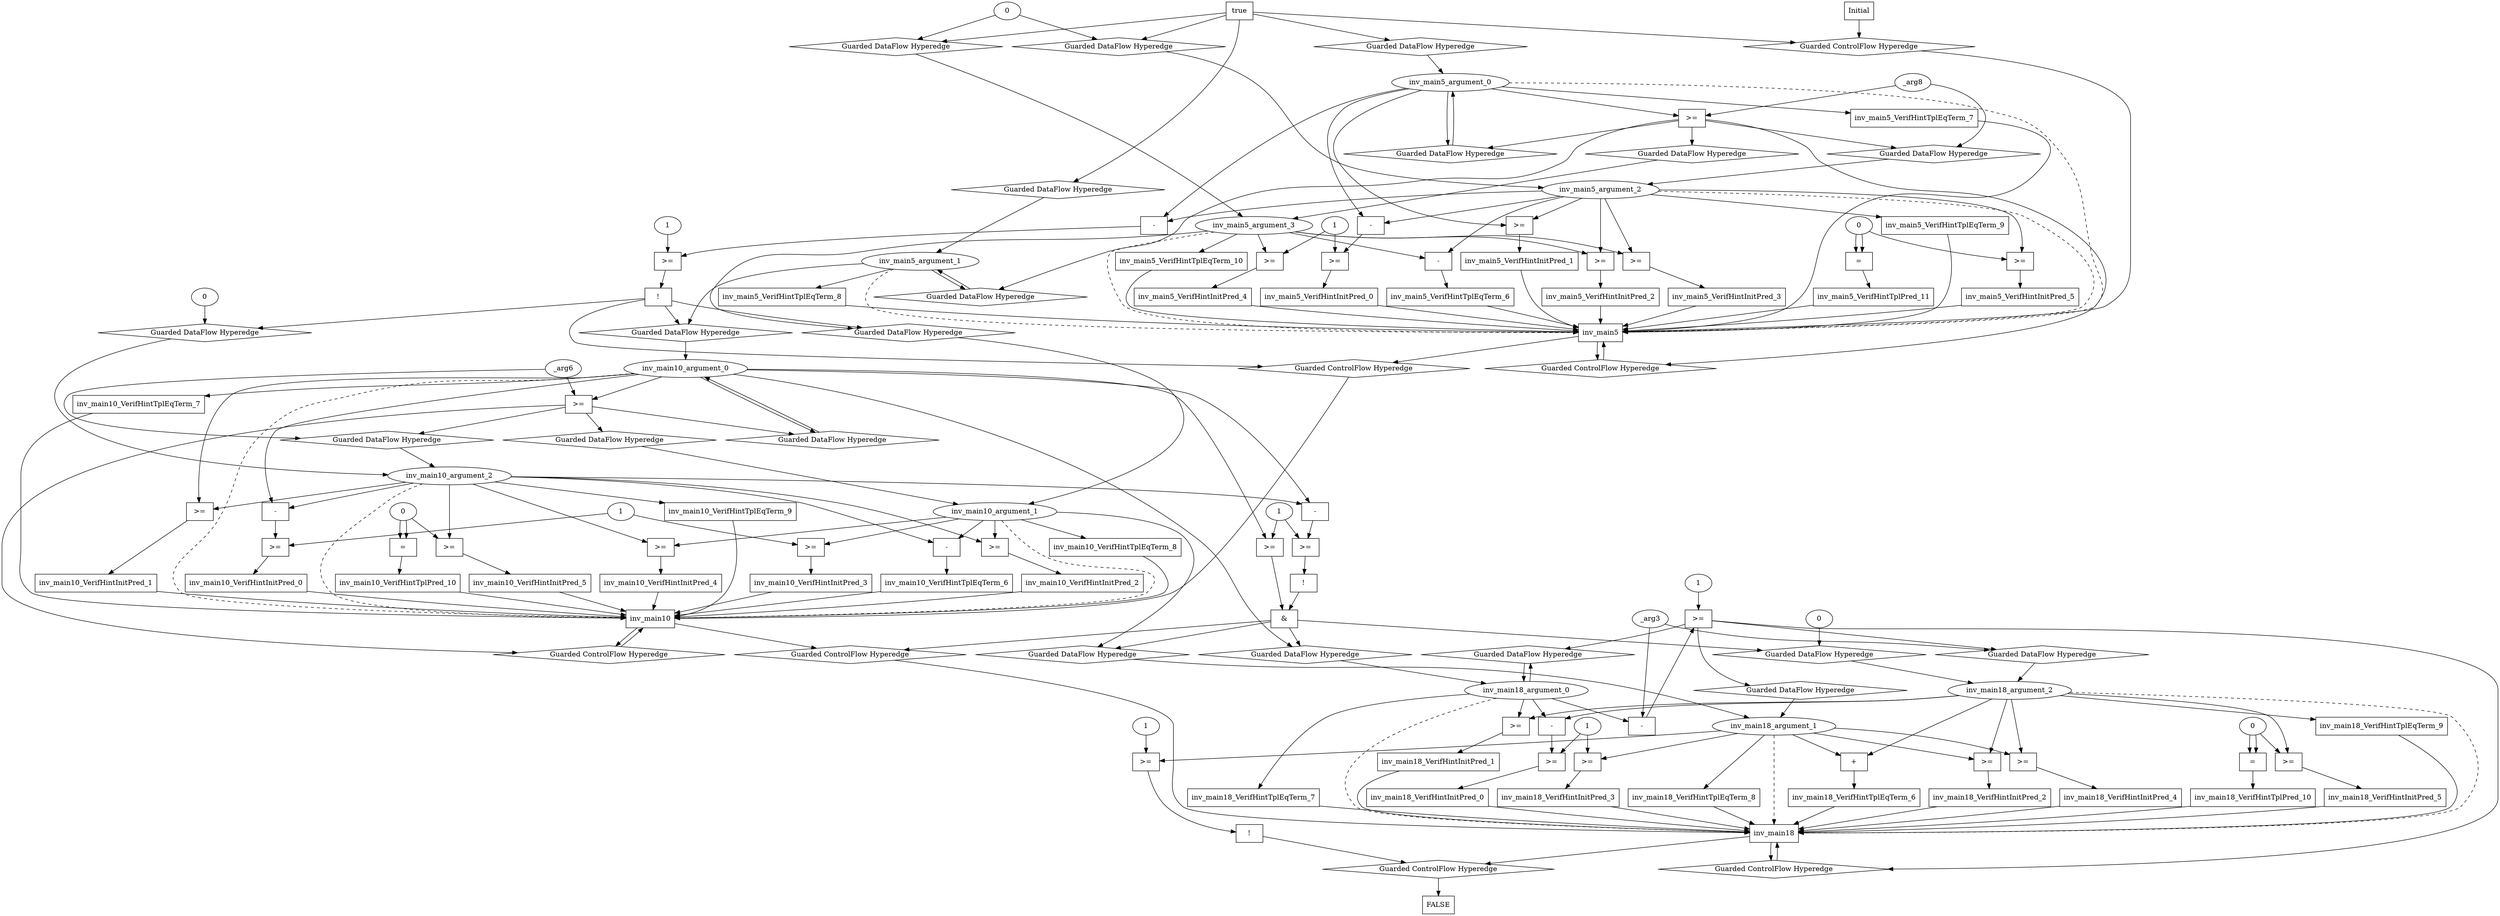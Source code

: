digraph dag {
inv_main10 [label="inv_main10" shape="rect"];
inv_main18 [label="inv_main18" shape="rect"];
inv_main5 [label="inv_main5" shape="rect"];
FALSE [label="FALSE" shape="rect"];
Initial [label="Initial" shape="rect"];
ControlFowHyperEdge_0 [label="Guarded ControlFlow Hyperedge" shape="diamond"];
Initial -> ControlFowHyperEdge_0[label=""]
ControlFowHyperEdge_0 -> inv_main5[label=""]
ControlFowHyperEdge_1 [label="Guarded ControlFlow Hyperedge" shape="diamond"];
inv_main18 -> ControlFowHyperEdge_1[label=""]
ControlFowHyperEdge_1 -> inv_main18[label=""]
ControlFowHyperEdge_2 [label="Guarded ControlFlow Hyperedge" shape="diamond"];
inv_main10 -> ControlFowHyperEdge_2[label=""]
ControlFowHyperEdge_2 -> inv_main18[label=""]
ControlFowHyperEdge_3 [label="Guarded ControlFlow Hyperedge" shape="diamond"];
inv_main10 -> ControlFowHyperEdge_3[label=""]
ControlFowHyperEdge_3 -> inv_main10[label=""]
ControlFowHyperEdge_4 [label="Guarded ControlFlow Hyperedge" shape="diamond"];
inv_main5 -> ControlFowHyperEdge_4[label=""]
ControlFowHyperEdge_4 -> inv_main10[label=""]
ControlFowHyperEdge_5 [label="Guarded ControlFlow Hyperedge" shape="diamond"];
inv_main5 -> ControlFowHyperEdge_5[label=""]
ControlFowHyperEdge_5 -> inv_main5[label=""]
ControlFowHyperEdge_6 [label="Guarded ControlFlow Hyperedge" shape="diamond"];
inv_main18 -> ControlFowHyperEdge_6[label=""]
ControlFowHyperEdge_6 -> FALSE[label=""]
inv_main5_argument_0 [label="inv_main5_argument_0" shape="oval"];
inv_main5_argument_0 -> inv_main5[label="" style="dashed"]
inv_main5_argument_1 [label="inv_main5_argument_1" shape="oval"];
inv_main5_argument_1 -> inv_main5[label="" style="dashed"]
inv_main5_argument_2 [label="inv_main5_argument_2" shape="oval"];
inv_main5_argument_2 -> inv_main5[label="" style="dashed"]
inv_main5_argument_3 [label="inv_main5_argument_3" shape="oval"];
inv_main5_argument_3 -> inv_main5[label="" style="dashed"]
inv_main18_argument_0 [label="inv_main18_argument_0" shape="oval"];
inv_main18_argument_0 -> inv_main18[label="" style="dashed"]
inv_main18_argument_1 [label="inv_main18_argument_1" shape="oval"];
inv_main18_argument_1 -> inv_main18[label="" style="dashed"]
inv_main18_argument_2 [label="inv_main18_argument_2" shape="oval"];
inv_main18_argument_2 -> inv_main18[label="" style="dashed"]
inv_main10_argument_0 [label="inv_main10_argument_0" shape="oval"];
inv_main10_argument_0 -> inv_main10[label="" style="dashed"]
inv_main10_argument_1 [label="inv_main10_argument_1" shape="oval"];
inv_main10_argument_1 -> inv_main10[label="" style="dashed"]
inv_main10_argument_2 [label="inv_main10_argument_2" shape="oval"];
inv_main10_argument_2 -> inv_main10[label="" style="dashed"]

true_0 [label="true" shape="rect"];
true_0->ControlFowHyperEdge_0 [label=""];
xxxinv_main5___Initial_0xxxdataFlow_0_node_0 [label="0"];

xxxinv_main5___Initial_0xxxdataFlow_0_node_0->DataFowHyperEdge_0_inv_main5_argument_2 [label=""];

xxxinv_main5___Initial_0xxxdataFlow_0_node_0->DataFowHyperEdge_0_inv_main5_argument_3 [label=""];
xxxinv_main18___inv_main18_1xxxguard_0_node_0 [label=">=" shape="rect"];
xxxinv_main18___inv_main18_1xxxguard_0_node_1 [label="-" shape="rect"];
xxxinv_main18___inv_main18_1xxxguard_0_node_4 [label="1"];
xxxinv_main18___inv_main18_1xxxguard_0_node_1->xxxinv_main18___inv_main18_1xxxguard_0_node_0
xxxinv_main18___inv_main18_1xxxguard_0_node_4->xxxinv_main18___inv_main18_1xxxguard_0_node_0
inv_main18_argument_0->xxxinv_main18___inv_main18_1xxxguard_0_node_1
xxxinv_main18___inv_main18_1xxxdataFlow_0_node_0->xxxinv_main18___inv_main18_1xxxguard_0_node_1

xxxinv_main18___inv_main18_1xxxguard_0_node_0->ControlFowHyperEdge_1 [label=""];
xxxinv_main18___inv_main18_1xxxdataFlow_0_node_0 [label="_arg3"];

xxxinv_main18___inv_main18_1xxxdataFlow_0_node_0->DataFowHyperEdge_1_inv_main18_argument_2 [label=""];
xxxinv_main18___inv_main10_2xxx_and [label="&" shape="rect"];
xxxinv_main18___inv_main10_2xxxguard_0_node_0 [label=">=" shape="rect"];
xxxinv_main18___inv_main10_2xxxguard_0_node_2 [label="1"];
inv_main10_argument_0->xxxinv_main18___inv_main10_2xxxguard_0_node_0
xxxinv_main18___inv_main10_2xxxguard_0_node_2->xxxinv_main18___inv_main10_2xxxguard_0_node_0

xxxinv_main18___inv_main10_2xxxguard_0_node_0->xxxinv_main18___inv_main10_2xxx_and [label=""];
xxxinv_main18___inv_main10_2xxxguard1_node_0 [label="!" shape="rect"];
xxxinv_main18___inv_main10_2xxxguard1_node_1 [label=">=" shape="rect"];
xxxinv_main18___inv_main10_2xxxguard1_node_2 [label="-" shape="rect"];
xxxinv_main18___inv_main10_2xxxguard1_node_1->xxxinv_main18___inv_main10_2xxxguard1_node_0
xxxinv_main18___inv_main10_2xxxguard1_node_2->xxxinv_main18___inv_main10_2xxxguard1_node_1
xxxinv_main18___inv_main10_2xxxguard_0_node_2->xxxinv_main18___inv_main10_2xxxguard1_node_1
inv_main10_argument_0->xxxinv_main18___inv_main10_2xxxguard1_node_2
inv_main10_argument_2->xxxinv_main18___inv_main10_2xxxguard1_node_2

xxxinv_main18___inv_main10_2xxxguard1_node_0->xxxinv_main18___inv_main10_2xxx_and [label=""];
xxxinv_main18___inv_main10_2xxx_and->ControlFowHyperEdge_2 [label=""];
xxxinv_main18___inv_main10_2xxxdataFlow_0_node_0 [label="0"];

xxxinv_main18___inv_main10_2xxxdataFlow_0_node_0->DataFowHyperEdge_2_inv_main18_argument_2 [label=""];
xxxinv_main10___inv_main10_3xxxguard_0_node_0 [label=">=" shape="rect"];
inv_main10_argument_0->xxxinv_main10___inv_main10_3xxxguard_0_node_0
xxxinv_main10___inv_main10_3xxxdataFlow_0_node_0->xxxinv_main10___inv_main10_3xxxguard_0_node_0

xxxinv_main10___inv_main10_3xxxguard_0_node_0->ControlFowHyperEdge_3 [label=""];
xxxinv_main10___inv_main10_3xxxdataFlow_0_node_0 [label="_arg6"];

xxxinv_main10___inv_main10_3xxxdataFlow_0_node_0->DataFowHyperEdge_3_inv_main10_argument_2 [label=""];
xxxinv_main10___inv_main5_4xxxguard_0_node_0 [label="!" shape="rect"];
xxxinv_main10___inv_main5_4xxxguard_0_node_1 [label=">=" shape="rect"];
xxxinv_main10___inv_main5_4xxxguard_0_node_2 [label="-" shape="rect"];
xxxinv_main10___inv_main5_4xxxguard_0_node_5 [label="1"];
xxxinv_main10___inv_main5_4xxxguard_0_node_1->xxxinv_main10___inv_main5_4xxxguard_0_node_0
xxxinv_main10___inv_main5_4xxxguard_0_node_2->xxxinv_main10___inv_main5_4xxxguard_0_node_1
xxxinv_main10___inv_main5_4xxxguard_0_node_5->xxxinv_main10___inv_main5_4xxxguard_0_node_1
inv_main5_argument_0->xxxinv_main10___inv_main5_4xxxguard_0_node_2
inv_main5_argument_2->xxxinv_main10___inv_main5_4xxxguard_0_node_2

xxxinv_main10___inv_main5_4xxxguard_0_node_0->ControlFowHyperEdge_4 [label=""];
xxxinv_main10___inv_main5_4xxxdataFlow_0_node_0 [label="0"];

xxxinv_main10___inv_main5_4xxxdataFlow_0_node_0->DataFowHyperEdge_4_inv_main10_argument_2 [label=""];
xxxinv_main5___inv_main5_5xxxguard_0_node_0 [label=">=" shape="rect"];
inv_main5_argument_0->xxxinv_main5___inv_main5_5xxxguard_0_node_0
xxxinv_main5___inv_main5_5xxxdataFlow_0_node_0->xxxinv_main5___inv_main5_5xxxguard_0_node_0

xxxinv_main5___inv_main5_5xxxguard_0_node_0->ControlFowHyperEdge_5 [label=""];
xxxinv_main5___inv_main5_5xxxdataFlow_0_node_0 [label="_arg8"];

xxxinv_main5___inv_main5_5xxxdataFlow_0_node_0->DataFowHyperEdge_5_inv_main5_argument_2 [label=""];
xxxFALSE___inv_main18_6xxxguard_0_node_0 [label="!" shape="rect"];
xxxFALSE___inv_main18_6xxxguard_0_node_1 [label=">=" shape="rect"];
xxxFALSE___inv_main18_6xxxguard_0_node_3 [label="1"];
xxxFALSE___inv_main18_6xxxguard_0_node_1->xxxFALSE___inv_main18_6xxxguard_0_node_0
inv_main18_argument_1->xxxFALSE___inv_main18_6xxxguard_0_node_1
xxxFALSE___inv_main18_6xxxguard_0_node_3->xxxFALSE___inv_main18_6xxxguard_0_node_1

xxxFALSE___inv_main18_6xxxguard_0_node_0->ControlFowHyperEdge_6 [label=""];
DataFowHyperEdge_0_inv_main5_argument_0 [label="Guarded DataFlow Hyperedge" shape="diamond"];
DataFowHyperEdge_0_inv_main5_argument_0 -> inv_main5_argument_0[label=""]
true_0->DataFowHyperEdge_0_inv_main5_argument_0 [label=""];
DataFowHyperEdge_0_inv_main5_argument_1 [label="Guarded DataFlow Hyperedge" shape="diamond"];
DataFowHyperEdge_0_inv_main5_argument_1 -> inv_main5_argument_1[label=""]
true_0->DataFowHyperEdge_0_inv_main5_argument_1 [label=""];
DataFowHyperEdge_0_inv_main5_argument_2 [label="Guarded DataFlow Hyperedge" shape="diamond"];
DataFowHyperEdge_0_inv_main5_argument_2 -> inv_main5_argument_2[label=""]
true_0->DataFowHyperEdge_0_inv_main5_argument_2 [label=""];
DataFowHyperEdge_0_inv_main5_argument_3 [label="Guarded DataFlow Hyperedge" shape="diamond"];
DataFowHyperEdge_0_inv_main5_argument_3 -> inv_main5_argument_3[label=""]
true_0->DataFowHyperEdge_0_inv_main5_argument_3 [label=""];
DataFowHyperEdge_1_inv_main18_argument_0 [label="Guarded DataFlow Hyperedge" shape="diamond"];
DataFowHyperEdge_1_inv_main18_argument_0 -> inv_main18_argument_0[label=""]
xxxinv_main18___inv_main18_1xxxguard_0_node_0 -> DataFowHyperEdge_1_inv_main18_argument_0[label=""]
DataFowHyperEdge_1_inv_main18_argument_1 [label="Guarded DataFlow Hyperedge" shape="diamond"];
DataFowHyperEdge_1_inv_main18_argument_1 -> inv_main18_argument_1[label=""]
xxxinv_main18___inv_main18_1xxxguard_0_node_0 -> DataFowHyperEdge_1_inv_main18_argument_1[label=""]
DataFowHyperEdge_1_inv_main18_argument_2 [label="Guarded DataFlow Hyperedge" shape="diamond"];
DataFowHyperEdge_1_inv_main18_argument_2 -> inv_main18_argument_2[label=""]
xxxinv_main18___inv_main18_1xxxguard_0_node_0 -> DataFowHyperEdge_1_inv_main18_argument_2[label=""]
DataFowHyperEdge_2_inv_main18_argument_0 [label="Guarded DataFlow Hyperedge" shape="diamond"];
DataFowHyperEdge_2_inv_main18_argument_0 -> inv_main18_argument_0[label=""]
xxxinv_main18___inv_main10_2xxx_and -> DataFowHyperEdge_2_inv_main18_argument_0[label=""]
DataFowHyperEdge_2_inv_main18_argument_1 [label="Guarded DataFlow Hyperedge" shape="diamond"];
DataFowHyperEdge_2_inv_main18_argument_1 -> inv_main18_argument_1[label=""]
xxxinv_main18___inv_main10_2xxx_and -> DataFowHyperEdge_2_inv_main18_argument_1[label=""]
DataFowHyperEdge_2_inv_main18_argument_2 [label="Guarded DataFlow Hyperedge" shape="diamond"];
DataFowHyperEdge_2_inv_main18_argument_2 -> inv_main18_argument_2[label=""]
xxxinv_main18___inv_main10_2xxx_and -> DataFowHyperEdge_2_inv_main18_argument_2[label=""]
DataFowHyperEdge_3_inv_main10_argument_0 [label="Guarded DataFlow Hyperedge" shape="diamond"];
DataFowHyperEdge_3_inv_main10_argument_0 -> inv_main10_argument_0[label=""]
xxxinv_main10___inv_main10_3xxxguard_0_node_0 -> DataFowHyperEdge_3_inv_main10_argument_0[label=""]
DataFowHyperEdge_3_inv_main10_argument_1 [label="Guarded DataFlow Hyperedge" shape="diamond"];
DataFowHyperEdge_3_inv_main10_argument_1 -> inv_main10_argument_1[label=""]
xxxinv_main10___inv_main10_3xxxguard_0_node_0 -> DataFowHyperEdge_3_inv_main10_argument_1[label=""]
DataFowHyperEdge_3_inv_main10_argument_2 [label="Guarded DataFlow Hyperedge" shape="diamond"];
DataFowHyperEdge_3_inv_main10_argument_2 -> inv_main10_argument_2[label=""]
xxxinv_main10___inv_main10_3xxxguard_0_node_0 -> DataFowHyperEdge_3_inv_main10_argument_2[label=""]
DataFowHyperEdge_4_inv_main10_argument_0 [label="Guarded DataFlow Hyperedge" shape="diamond"];
DataFowHyperEdge_4_inv_main10_argument_0 -> inv_main10_argument_0[label=""]
xxxinv_main10___inv_main5_4xxxguard_0_node_0 -> DataFowHyperEdge_4_inv_main10_argument_0[label=""]
DataFowHyperEdge_4_inv_main10_argument_1 [label="Guarded DataFlow Hyperedge" shape="diamond"];
DataFowHyperEdge_4_inv_main10_argument_1 -> inv_main10_argument_1[label=""]
xxxinv_main10___inv_main5_4xxxguard_0_node_0 -> DataFowHyperEdge_4_inv_main10_argument_1[label=""]
DataFowHyperEdge_4_inv_main10_argument_2 [label="Guarded DataFlow Hyperedge" shape="diamond"];
DataFowHyperEdge_4_inv_main10_argument_2 -> inv_main10_argument_2[label=""]
xxxinv_main10___inv_main5_4xxxguard_0_node_0 -> DataFowHyperEdge_4_inv_main10_argument_2[label=""]
DataFowHyperEdge_5_inv_main5_argument_0 [label="Guarded DataFlow Hyperedge" shape="diamond"];
DataFowHyperEdge_5_inv_main5_argument_0 -> inv_main5_argument_0[label=""]
xxxinv_main5___inv_main5_5xxxguard_0_node_0 -> DataFowHyperEdge_5_inv_main5_argument_0[label=""]
DataFowHyperEdge_5_inv_main5_argument_1 [label="Guarded DataFlow Hyperedge" shape="diamond"];
DataFowHyperEdge_5_inv_main5_argument_1 -> inv_main5_argument_1[label=""]
xxxinv_main5___inv_main5_5xxxguard_0_node_0 -> DataFowHyperEdge_5_inv_main5_argument_1[label=""]
DataFowHyperEdge_5_inv_main5_argument_2 [label="Guarded DataFlow Hyperedge" shape="diamond"];
DataFowHyperEdge_5_inv_main5_argument_2 -> inv_main5_argument_2[label=""]
xxxinv_main5___inv_main5_5xxxguard_0_node_0 -> DataFowHyperEdge_5_inv_main5_argument_2[label=""]
DataFowHyperEdge_5_inv_main5_argument_3 [label="Guarded DataFlow Hyperedge" shape="diamond"];
DataFowHyperEdge_5_inv_main5_argument_3 -> inv_main5_argument_3[label=""]
xxxinv_main5___inv_main5_5xxxguard_0_node_0 -> DataFowHyperEdge_5_inv_main5_argument_3[label=""]
inv_main18_argument_0 -> DataFowHyperEdge_1_inv_main18_argument_0[label=""]
inv_main10_argument_0 -> DataFowHyperEdge_2_inv_main18_argument_0[label=""]
inv_main10_argument_1 -> DataFowHyperEdge_2_inv_main18_argument_1[label=""]
inv_main10_argument_0 -> DataFowHyperEdge_3_inv_main10_argument_0[label=""]
inv_main5_argument_1 -> DataFowHyperEdge_4_inv_main10_argument_0[label=""]
inv_main5_argument_3 -> DataFowHyperEdge_4_inv_main10_argument_1[label=""]
inv_main5_argument_0 -> DataFowHyperEdge_5_inv_main5_argument_0[label=""]
inv_main5_argument_1 -> DataFowHyperEdge_5_inv_main5_argument_1[label=""]




inv_main5_VerifHintInitPred_0 [label="inv_main5_VerifHintInitPred_0" shape="rect"];
inv_main5predicate_0_node_0 -> inv_main5_VerifHintInitPred_0[label="" ];
inv_main5_VerifHintInitPred_0 -> inv_main5[label="" ];
inv_main5predicate_0_node_0 [label=">=" shape="rect"];
inv_main5predicate_0_node_1 [label="-" shape="rect"];
inv_main5_argument_0 [label="inv_main5_argument_0"];
inv_main5_argument_2 [label="inv_main5_argument_2"];
inv_main5predicate_0_node_4 [label="1"];
inv_main5predicate_0_node_1->inv_main5predicate_0_node_0
inv_main5predicate_0_node_4->inv_main5predicate_0_node_0
inv_main5_argument_2->inv_main5predicate_0_node_1
inv_main5_argument_0->inv_main5predicate_0_node_1

inv_main5_VerifHintInitPred_1 [label="inv_main5_VerifHintInitPred_1" shape="rect"];
inv_main5predicate_1_node_0 -> inv_main5_VerifHintInitPred_1[label="" ];
inv_main5_VerifHintInitPred_1 -> inv_main5[label="" ];
inv_main5predicate_1_node_0 [label=">=" shape="rect"];
inv_main5_argument_0 [label="inv_main5_argument_0"];
inv_main5_argument_2 [label="inv_main5_argument_2"];
inv_main5_argument_2->inv_main5predicate_1_node_0
inv_main5_argument_0->inv_main5predicate_1_node_0

inv_main5_VerifHintInitPred_2 [label="inv_main5_VerifHintInitPred_2" shape="rect"];
inv_main5predicate_2_node_0 -> inv_main5_VerifHintInitPred_2[label="" ];
inv_main5_VerifHintInitPred_2 -> inv_main5[label="" ];
inv_main5predicate_2_node_0 [label=">=" shape="rect"];
inv_main5_argument_2 [label="inv_main5_argument_2"];
inv_main5_argument_3 [label="inv_main5_argument_3"];
inv_main5_argument_3->inv_main5predicate_2_node_0
inv_main5_argument_2->inv_main5predicate_2_node_0

inv_main5_VerifHintInitPred_3 [label="inv_main5_VerifHintInitPred_3" shape="rect"];
inv_main5predicate_3_node_0 -> inv_main5_VerifHintInitPred_3[label="" ];
inv_main5_VerifHintInitPred_3 -> inv_main5[label="" ];
inv_main5predicate_3_node_0 [label=">=" shape="rect"];
inv_main5_argument_3 [label="inv_main5_argument_3"];
inv_main5_argument_2 [label="inv_main5_argument_2"];
inv_main5_argument_2->inv_main5predicate_3_node_0
inv_main5_argument_3->inv_main5predicate_3_node_0

inv_main5_VerifHintInitPred_4 [label="inv_main5_VerifHintInitPred_4" shape="rect"];
inv_main5predicate_4_node_0 -> inv_main5_VerifHintInitPred_4[label="" ];
inv_main5_VerifHintInitPred_4 -> inv_main5[label="" ];
inv_main5predicate_4_node_0 [label=">=" shape="rect"];
inv_main5_argument_3 [label="inv_main5_argument_3"];
inv_main5predicate_0_node_4->inv_main5predicate_4_node_0
inv_main5_argument_3->inv_main5predicate_4_node_0

inv_main5_VerifHintInitPred_5 [label="inv_main5_VerifHintInitPred_5" shape="rect"];
inv_main5predicate_5_node_0 -> inv_main5_VerifHintInitPred_5[label="" ];
inv_main5_VerifHintInitPred_5 -> inv_main5[label="" ];
inv_main5predicate_5_node_0 [label=">=" shape="rect"];
inv_main5_argument_2 [label="inv_main5_argument_2"];
inv_main5predicate_5_node_2 [label="0"];
inv_main5predicate_5_node_2->inv_main5predicate_5_node_0
inv_main5_argument_2->inv_main5predicate_5_node_0

inv_main5_VerifHintTplEqTerm_6 [label="inv_main5_VerifHintTplEqTerm_6" shape="rect"];
inv_main5predicate_6_node_0 -> inv_main5_VerifHintTplEqTerm_6[label="" ];
inv_main5_VerifHintTplEqTerm_6 -> inv_main5[label="" ];
inv_main5predicate_6_node_0 [label="-" shape="rect"];
inv_main5_argument_3 [label="inv_main5_argument_3"];
inv_main5_argument_2 [label="inv_main5_argument_2"];
inv_main5_argument_2->inv_main5predicate_6_node_0
inv_main5_argument_3->inv_main5predicate_6_node_0

inv_main5_VerifHintTplEqTerm_7 [label="inv_main5_VerifHintTplEqTerm_7" shape="rect"];
inv_main5_argument_0 -> inv_main5_VerifHintTplEqTerm_7[label="" ];
inv_main5_VerifHintTplEqTerm_7 -> inv_main5[label="" ];
inv_main5_argument_0 [label="inv_main5_argument_0"];

inv_main5_VerifHintTplEqTerm_8 [label="inv_main5_VerifHintTplEqTerm_8" shape="rect"];
inv_main5_argument_1 -> inv_main5_VerifHintTplEqTerm_8[label="" ];
inv_main5_VerifHintTplEqTerm_8 -> inv_main5[label="" ];
inv_main5_argument_1 [label="inv_main5_argument_1"];

inv_main5_VerifHintTplEqTerm_9 [label="inv_main5_VerifHintTplEqTerm_9" shape="rect"];
inv_main5_argument_2 -> inv_main5_VerifHintTplEqTerm_9[label="" ];
inv_main5_VerifHintTplEqTerm_9 -> inv_main5[label="" ];
inv_main5_argument_2 [label="inv_main5_argument_2"];

inv_main5_VerifHintTplEqTerm_10 [label="inv_main5_VerifHintTplEqTerm_10" shape="rect"];
inv_main5_argument_3 -> inv_main5_VerifHintTplEqTerm_10[label="" ];
inv_main5_VerifHintTplEqTerm_10 -> inv_main5[label="" ];
inv_main5_argument_3 [label="inv_main5_argument_3"];

inv_main5_VerifHintTplPred_11 [label="inv_main5_VerifHintTplPred_11" shape="rect"];
inv_main5predicate_11_node_0 -> inv_main5_VerifHintTplPred_11[label="" ];
inv_main5_VerifHintTplPred_11 -> inv_main5[label="" ];
inv_main5predicate_11_node_0 [label="=" shape="rect"];
inv_main5predicate_5_node_2->inv_main5predicate_11_node_0
inv_main5predicate_5_node_2->inv_main5predicate_11_node_0

inv_main18_VerifHintInitPred_0 [label="inv_main18_VerifHintInitPred_0" shape="rect"];
inv_main18predicate_0_node_0 -> inv_main18_VerifHintInitPred_0[label="" ];
inv_main18_VerifHintInitPred_0 -> inv_main18[label="" ];
inv_main18predicate_0_node_0 [label=">=" shape="rect"];
inv_main18predicate_0_node_1 [label="-" shape="rect"];
inv_main18_argument_0 [label="inv_main18_argument_0"];
inv_main18_argument_2 [label="inv_main18_argument_2"];
inv_main18predicate_0_node_4 [label="1"];
inv_main18predicate_0_node_1->inv_main18predicate_0_node_0
inv_main18predicate_0_node_4->inv_main18predicate_0_node_0
inv_main18_argument_2->inv_main18predicate_0_node_1
inv_main18_argument_0->inv_main18predicate_0_node_1

inv_main18_VerifHintInitPred_1 [label="inv_main18_VerifHintInitPred_1" shape="rect"];
inv_main18predicate_1_node_0 -> inv_main18_VerifHintInitPred_1[label="" ];
inv_main18_VerifHintInitPred_1 -> inv_main18[label="" ];
inv_main18predicate_1_node_0 [label=">=" shape="rect"];
inv_main18_argument_0 [label="inv_main18_argument_0"];
inv_main18_argument_2 [label="inv_main18_argument_2"];
inv_main18_argument_2->inv_main18predicate_1_node_0
inv_main18_argument_0->inv_main18predicate_1_node_0

inv_main18_VerifHintInitPred_2 [label="inv_main18_VerifHintInitPred_2" shape="rect"];
inv_main18predicate_2_node_0 -> inv_main18_VerifHintInitPred_2[label="" ];
inv_main18_VerifHintInitPred_2 -> inv_main18[label="" ];
inv_main18predicate_2_node_0 [label=">=" shape="rect"];
inv_main18_argument_1 [label="inv_main18_argument_1"];
inv_main18_argument_2 [label="inv_main18_argument_2"];
inv_main18_argument_2->inv_main18predicate_2_node_0
inv_main18_argument_1->inv_main18predicate_2_node_0

inv_main18_VerifHintInitPred_3 [label="inv_main18_VerifHintInitPred_3" shape="rect"];
inv_main18predicate_3_node_0 -> inv_main18_VerifHintInitPred_3[label="" ];
inv_main18_VerifHintInitPred_3 -> inv_main18[label="" ];
inv_main18predicate_3_node_0 [label=">=" shape="rect"];
inv_main18_argument_1 [label="inv_main18_argument_1"];
inv_main18predicate_0_node_4->inv_main18predicate_3_node_0
inv_main18_argument_1->inv_main18predicate_3_node_0

inv_main18_VerifHintInitPred_4 [label="inv_main18_VerifHintInitPred_4" shape="rect"];
inv_main18predicate_4_node_0 -> inv_main18_VerifHintInitPred_4[label="" ];
inv_main18_VerifHintInitPred_4 -> inv_main18[label="" ];
inv_main18predicate_4_node_0 [label=">=" shape="rect"];
inv_main18_argument_2 [label="inv_main18_argument_2"];
inv_main18_argument_1 [label="inv_main18_argument_1"];
inv_main18_argument_1->inv_main18predicate_4_node_0
inv_main18_argument_2->inv_main18predicate_4_node_0

inv_main18_VerifHintInitPred_5 [label="inv_main18_VerifHintInitPred_5" shape="rect"];
inv_main18predicate_5_node_0 -> inv_main18_VerifHintInitPred_5[label="" ];
inv_main18_VerifHintInitPred_5 -> inv_main18[label="" ];
inv_main18predicate_5_node_0 [label=">=" shape="rect"];
inv_main18_argument_2 [label="inv_main18_argument_2"];
inv_main18predicate_5_node_2 [label="0"];
inv_main18predicate_5_node_2->inv_main18predicate_5_node_0
inv_main18_argument_2->inv_main18predicate_5_node_0

inv_main18_VerifHintTplEqTerm_6 [label="inv_main18_VerifHintTplEqTerm_6" shape="rect"];
inv_main18predicate_6_node_0 -> inv_main18_VerifHintTplEqTerm_6[label="" ];
inv_main18_VerifHintTplEqTerm_6 -> inv_main18[label="" ];
inv_main18predicate_6_node_0 [label="+" shape="rect"];
inv_main18_argument_2 [label="inv_main18_argument_2"];
inv_main18_argument_1 [label="inv_main18_argument_1"];
inv_main18_argument_1->inv_main18predicate_6_node_0
inv_main18_argument_2->inv_main18predicate_6_node_0

inv_main18_VerifHintTplEqTerm_7 [label="inv_main18_VerifHintTplEqTerm_7" shape="rect"];
inv_main18_argument_0 -> inv_main18_VerifHintTplEqTerm_7[label="" ];
inv_main18_VerifHintTplEqTerm_7 -> inv_main18[label="" ];
inv_main18_argument_0 [label="inv_main18_argument_0"];

inv_main18_VerifHintTplEqTerm_8 [label="inv_main18_VerifHintTplEqTerm_8" shape="rect"];
inv_main18_argument_1 -> inv_main18_VerifHintTplEqTerm_8[label="" ];
inv_main18_VerifHintTplEqTerm_8 -> inv_main18[label="" ];
inv_main18_argument_1 [label="inv_main18_argument_1"];

inv_main18_VerifHintTplEqTerm_9 [label="inv_main18_VerifHintTplEqTerm_9" shape="rect"];
inv_main18_argument_2 -> inv_main18_VerifHintTplEqTerm_9[label="" ];
inv_main18_VerifHintTplEqTerm_9 -> inv_main18[label="" ];
inv_main18_argument_2 [label="inv_main18_argument_2"];

inv_main18_VerifHintTplPred_10 [label="inv_main18_VerifHintTplPred_10" shape="rect"];
inv_main18predicate_10_node_0 -> inv_main18_VerifHintTplPred_10[label="" ];
inv_main18_VerifHintTplPred_10 -> inv_main18[label="" ];
inv_main18predicate_10_node_0 [label="=" shape="rect"];
inv_main18predicate_5_node_2->inv_main18predicate_10_node_0
inv_main18predicate_5_node_2->inv_main18predicate_10_node_0

inv_main10_VerifHintInitPred_0 [label="inv_main10_VerifHintInitPred_0" shape="rect"];
inv_main10predicate_0_node_0 -> inv_main10_VerifHintInitPred_0[label="" ];
inv_main10_VerifHintInitPred_0 -> inv_main10[label="" ];
inv_main10predicate_0_node_0 [label=">=" shape="rect"];
inv_main10predicate_0_node_1 [label="-" shape="rect"];
inv_main10_argument_0 [label="inv_main10_argument_0"];
inv_main10_argument_2 [label="inv_main10_argument_2"];
inv_main10predicate_0_node_4 [label="1"];
inv_main10predicate_0_node_1->inv_main10predicate_0_node_0
inv_main10predicate_0_node_4->inv_main10predicate_0_node_0
inv_main10_argument_2->inv_main10predicate_0_node_1
inv_main10_argument_0->inv_main10predicate_0_node_1

inv_main10_VerifHintInitPred_1 [label="inv_main10_VerifHintInitPred_1" shape="rect"];
inv_main10predicate_1_node_0 -> inv_main10_VerifHintInitPred_1[label="" ];
inv_main10_VerifHintInitPred_1 -> inv_main10[label="" ];
inv_main10predicate_1_node_0 [label=">=" shape="rect"];
inv_main10_argument_0 [label="inv_main10_argument_0"];
inv_main10_argument_2 [label="inv_main10_argument_2"];
inv_main10_argument_2->inv_main10predicate_1_node_0
inv_main10_argument_0->inv_main10predicate_1_node_0

inv_main10_VerifHintInitPred_2 [label="inv_main10_VerifHintInitPred_2" shape="rect"];
inv_main10predicate_2_node_0 -> inv_main10_VerifHintInitPred_2[label="" ];
inv_main10_VerifHintInitPred_2 -> inv_main10[label="" ];
inv_main10predicate_2_node_0 [label=">=" shape="rect"];
inv_main10_argument_1 [label="inv_main10_argument_1"];
inv_main10_argument_2 [label="inv_main10_argument_2"];
inv_main10_argument_2->inv_main10predicate_2_node_0
inv_main10_argument_1->inv_main10predicate_2_node_0

inv_main10_VerifHintInitPred_3 [label="inv_main10_VerifHintInitPred_3" shape="rect"];
inv_main10predicate_3_node_0 -> inv_main10_VerifHintInitPred_3[label="" ];
inv_main10_VerifHintInitPred_3 -> inv_main10[label="" ];
inv_main10predicate_3_node_0 [label=">=" shape="rect"];
inv_main10_argument_1 [label="inv_main10_argument_1"];
inv_main10predicate_0_node_4->inv_main10predicate_3_node_0
inv_main10_argument_1->inv_main10predicate_3_node_0

inv_main10_VerifHintInitPred_4 [label="inv_main10_VerifHintInitPred_4" shape="rect"];
inv_main10predicate_4_node_0 -> inv_main10_VerifHintInitPred_4[label="" ];
inv_main10_VerifHintInitPred_4 -> inv_main10[label="" ];
inv_main10predicate_4_node_0 [label=">=" shape="rect"];
inv_main10_argument_2 [label="inv_main10_argument_2"];
inv_main10_argument_1 [label="inv_main10_argument_1"];
inv_main10_argument_1->inv_main10predicate_4_node_0
inv_main10_argument_2->inv_main10predicate_4_node_0

inv_main10_VerifHintInitPred_5 [label="inv_main10_VerifHintInitPred_5" shape="rect"];
inv_main10predicate_5_node_0 -> inv_main10_VerifHintInitPred_5[label="" ];
inv_main10_VerifHintInitPred_5 -> inv_main10[label="" ];
inv_main10predicate_5_node_0 [label=">=" shape="rect"];
inv_main10_argument_2 [label="inv_main10_argument_2"];
inv_main10predicate_5_node_2 [label="0"];
inv_main10predicate_5_node_2->inv_main10predicate_5_node_0
inv_main10_argument_2->inv_main10predicate_5_node_0

inv_main10_VerifHintTplEqTerm_6 [label="inv_main10_VerifHintTplEqTerm_6" shape="rect"];
inv_main10predicate_6_node_0 -> inv_main10_VerifHintTplEqTerm_6[label="" ];
inv_main10_VerifHintTplEqTerm_6 -> inv_main10[label="" ];
inv_main10predicate_6_node_0 [label="-" shape="rect"];
inv_main10_argument_2 [label="inv_main10_argument_2"];
inv_main10_argument_1 [label="inv_main10_argument_1"];
inv_main10_argument_1->inv_main10predicate_6_node_0
inv_main10_argument_2->inv_main10predicate_6_node_0

inv_main10_VerifHintTplEqTerm_7 [label="inv_main10_VerifHintTplEqTerm_7" shape="rect"];
inv_main10_argument_0 -> inv_main10_VerifHintTplEqTerm_7[label="" ];
inv_main10_VerifHintTplEqTerm_7 -> inv_main10[label="" ];
inv_main10_argument_0 [label="inv_main10_argument_0"];

inv_main10_VerifHintTplEqTerm_8 [label="inv_main10_VerifHintTplEqTerm_8" shape="rect"];
inv_main10_argument_1 -> inv_main10_VerifHintTplEqTerm_8[label="" ];
inv_main10_VerifHintTplEqTerm_8 -> inv_main10[label="" ];
inv_main10_argument_1 [label="inv_main10_argument_1"];

inv_main10_VerifHintTplEqTerm_9 [label="inv_main10_VerifHintTplEqTerm_9" shape="rect"];
inv_main10_argument_2 -> inv_main10_VerifHintTplEqTerm_9[label="" ];
inv_main10_VerifHintTplEqTerm_9 -> inv_main10[label="" ];
inv_main10_argument_2 [label="inv_main10_argument_2"];

inv_main10_VerifHintTplPred_10 [label="inv_main10_VerifHintTplPred_10" shape="rect"];
inv_main10predicate_10_node_0 -> inv_main10_VerifHintTplPred_10[label="" ];
inv_main10_VerifHintTplPred_10 -> inv_main10[label="" ];
inv_main10predicate_10_node_0 [label="=" shape="rect"];
inv_main10predicate_5_node_2->inv_main10predicate_10_node_0
inv_main10predicate_5_node_2->inv_main10predicate_10_node_0

}
